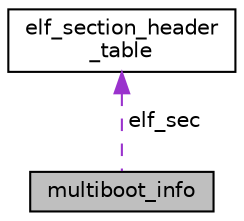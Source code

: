 digraph "multiboot_info"
{
  edge [fontname="Helvetica",fontsize="10",labelfontname="Helvetica",labelfontsize="10"];
  node [fontname="Helvetica",fontsize="10",shape=record];
  Node1 [label="multiboot_info",height=0.2,width=0.4,color="black", fillcolor="grey75", style="filled", fontcolor="black"];
  Node2 -> Node1 [dir="back",color="darkorchid3",fontsize="10",style="dashed",label=" elf_sec" ,fontname="Helvetica"];
  Node2 [label="elf_section_header\l_table",height=0.2,width=0.4,color="black", fillcolor="white", style="filled",URL="$structelf__section__header__table.html"];
}
